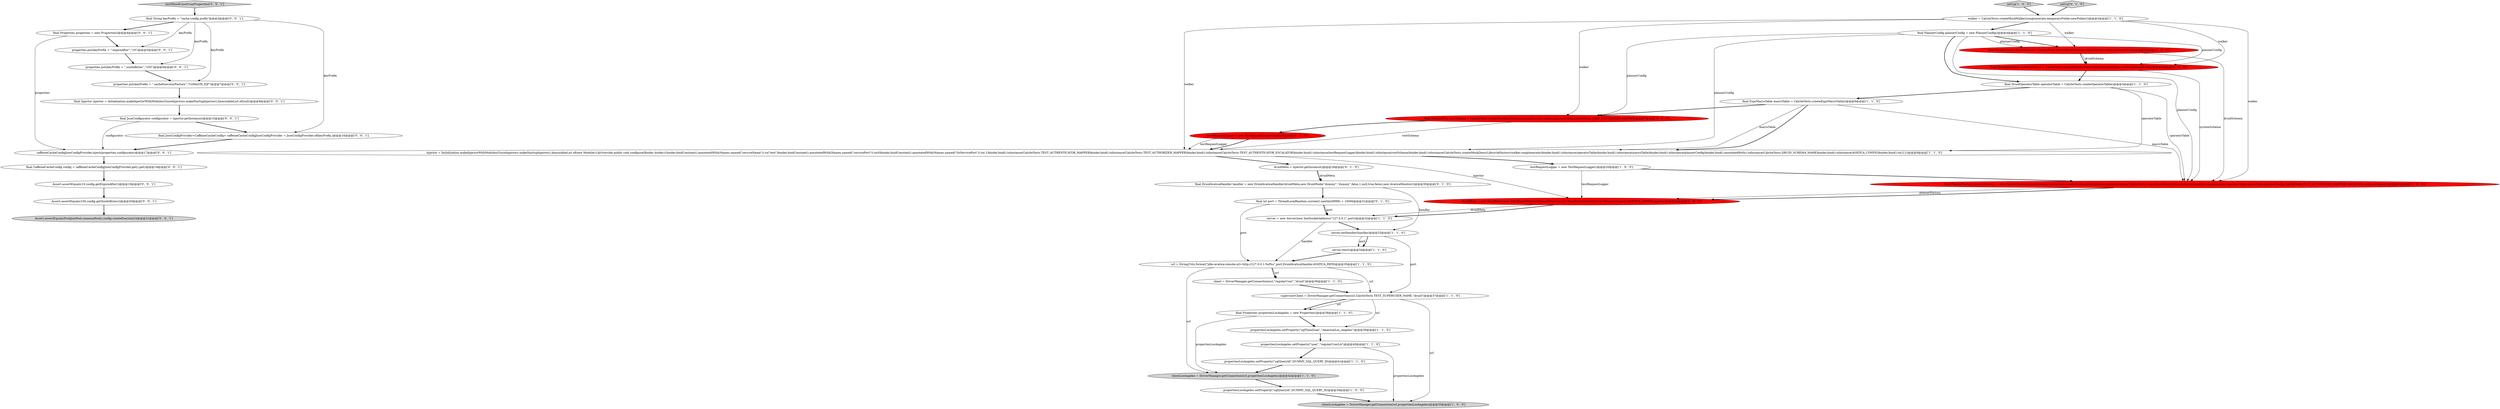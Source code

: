 digraph {
35 [style = filled, label = "Assert.assertEquals(10,config.getExpireAfter())@@@19@@@['0', '0', '1']", fillcolor = white, shape = ellipse image = "AAA0AAABBB3BBB"];
11 [style = filled, label = "final Properties propertiesLosAngeles = new Properties()@@@38@@@['1', '1', '0']", fillcolor = white, shape = ellipse image = "AAA0AAABBB1BBB"];
12 [style = filled, label = "client = DriverManager.getConnection(url,\"regularUser\",\"druid\")@@@36@@@['1', '1', '0']", fillcolor = white, shape = ellipse image = "AAA0AAABBB1BBB"];
14 [style = filled, label = "injector = Initialization.makeInjectorWithModules(GuiceInjectors.makeStartupInjector(),ImmutableList.of(new Module(){@Override public void configure(Binder binder){binder.bindConstant().annotatedWith(Names.named(\"serviceName\")).to(\"test\")binder.bindConstant().annotatedWith(Names.named(\"servicePort\")).to(0)binder.bindConstant().annotatedWith(Names.named(\"tlsServicePort\")).to(-1)binder.bind().toInstance(CalciteTests.TEST_AUTHENTICATOR_MAPPER)binder.bind().toInstance(CalciteTests.TEST_AUTHORIZER_MAPPER)binder.bind().toInstance(CalciteTests.TEST_AUTHENTICATOR_ESCALATOR)binder.bind().toInstance(testRequestLogger)binder.bind().toInstance(rootSchema)binder.bind().toInstance(CalciteTests.createMockQueryLifecycleFactory(walker,conglomerate))binder.bind().toInstance(operatorTable)binder.bind().toInstance(macroTable)binder.bind().toInstance(plannerConfig)binder.bind().annotatedWith().toInstance(CalciteTests.DRUID_SCHEMA_NAME)binder.bind().toInstance(AVATICA_CONFIG)binder.bind().to()}}))@@@9@@@['1', '1', '0']", fillcolor = white, shape = ellipse image = "AAA0AAABBB1BBB"];
15 [style = filled, label = "final ExprMacroTable macroTable = CalciteTests.createExprMacroTable()@@@6@@@['1', '1', '0']", fillcolor = white, shape = ellipse image = "AAA0AAABBB1BBB"];
29 [style = filled, label = "testRequestLogger = new TestRequestLogger()@@@8@@@['0', '1', '0']", fillcolor = red, shape = ellipse image = "AAA1AAABBB2BBB"];
1 [style = filled, label = "druidMeta = new DruidMeta(new SqlLifecycleFactory(plannerFactory,new NoopServiceEmitter(),testRequestLogger),AVATICA_CONFIG,injector)@@@22@@@['1', '0', '0']", fillcolor = red, shape = ellipse image = "AAA1AAABBB1BBB"];
9 [style = filled, label = "server.start()@@@34@@@['1', '1', '0']", fillcolor = white, shape = ellipse image = "AAA0AAABBB1BBB"];
30 [style = filled, label = "final Properties properties = new Properties()@@@4@@@['0', '0', '1']", fillcolor = white, shape = ellipse image = "AAA0AAABBB3BBB"];
23 [style = filled, label = "setUp['1', '0', '0']", fillcolor = lightgray, shape = diamond image = "AAA0AAABBB1BBB"];
42 [style = filled, label = "final Injector injector = Initialization.makeInjectorWithModules(GuiceInjectors.makeStartupInjector(),ImmutableList.of(null))@@@8@@@['0', '0', '1']", fillcolor = white, shape = ellipse image = "AAA0AAABBB3BBB"];
27 [style = filled, label = "final int port = ThreadLocalRandom.current().nextInt(9999) + 10000@@@31@@@['0', '1', '0']", fillcolor = white, shape = ellipse image = "AAA0AAABBB2BBB"];
7 [style = filled, label = "final DruidOperatorTable operatorTable = CalciteTests.createOperatorTable()@@@5@@@['1', '1', '0']", fillcolor = white, shape = ellipse image = "AAA0AAABBB1BBB"];
38 [style = filled, label = "testMixedCaseFromProperties['0', '0', '1']", fillcolor = lightgray, shape = diamond image = "AAA0AAABBB3BBB"];
2 [style = filled, label = "server.setHandler(handler)@@@33@@@['1', '1', '0']", fillcolor = white, shape = ellipse image = "AAA0AAABBB1BBB"];
22 [style = filled, label = "propertiesLosAngeles.setProperty(\"sqlQueryId\",DUMMY_SQL_QUERY_ID)@@@34@@@['1', '0', '0']", fillcolor = white, shape = ellipse image = "AAA0AAABBB1BBB"];
19 [style = filled, label = "clientLosAngeles = DriverManager.getConnection(url,propertiesLosAngeles)@@@42@@@['1', '1', '0']", fillcolor = lightgray, shape = ellipse image = "AAA0AAABBB1BBB"];
21 [style = filled, label = "propertiesLosAngeles.setProperty(\"user\",\"regularUserLA\")@@@40@@@['1', '1', '0']", fillcolor = white, shape = ellipse image = "AAA0AAABBB1BBB"];
24 [style = filled, label = "final SchemaPlus rootSchema = CalciteTests.createMockRootSchema(conglomerate,walker,plannerConfig,CalciteTests.TEST_AUTHORIZER_MAPPER)@@@7@@@['0', '1', '0']", fillcolor = red, shape = ellipse image = "AAA1AAABBB2BBB"];
31 [style = filled, label = "caffeineCacheConfigJsonConfigProvider.inject(properties,configurator)@@@17@@@['0', '0', '1']", fillcolor = white, shape = ellipse image = "AAA0AAABBB3BBB"];
39 [style = filled, label = "properties.put(keyPrefix + \".cacheExecutorFactory\",\"CoMmON_FjP\")@@@7@@@['0', '0', '1']", fillcolor = white, shape = ellipse image = "AAA0AAABBB3BBB"];
20 [style = filled, label = "final DruidSchema druidSchema = CalciteTests.createMockSchema(conglomerate,walker,plannerConfig)@@@5@@@['1', '0', '0']", fillcolor = red, shape = ellipse image = "AAA1AAABBB1BBB"];
18 [style = filled, label = "walker = CalciteTests.createMockWalker(conglomerate,temporaryFolder.newFolder())@@@3@@@['1', '1', '0']", fillcolor = white, shape = ellipse image = "AAA0AAABBB1BBB"];
5 [style = filled, label = "propertiesLosAngeles.setProperty(\"sqlTimeZone\",\"America/Los_Angeles\")@@@39@@@['1', '1', '0']", fillcolor = white, shape = ellipse image = "AAA0AAABBB1BBB"];
3 [style = filled, label = "propertiesLosAngeles.setProperty(\"sqlQueryId\",DUMMY_SQL_QUERY_ID)@@@41@@@['1', '1', '0']", fillcolor = white, shape = ellipse image = "AAA0AAABBB1BBB"];
28 [style = filled, label = "setUp['0', '1', '0']", fillcolor = lightgray, shape = diamond image = "AAA0AAABBB2BBB"];
4 [style = filled, label = "final PlannerConfig plannerConfig = new PlannerConfig()@@@4@@@['1', '1', '0']", fillcolor = white, shape = ellipse image = "AAA0AAABBB1BBB"];
17 [style = filled, label = "superuserClient = DriverManager.getConnection(url,CalciteTests.TEST_SUPERUSER_NAME,\"druid\")@@@37@@@['1', '1', '0']", fillcolor = white, shape = ellipse image = "AAA0AAABBB1BBB"];
26 [style = filled, label = "druidMeta = injector.getInstance()@@@29@@@['0', '1', '0']", fillcolor = white, shape = ellipse image = "AAA0AAABBB2BBB"];
13 [style = filled, label = "final SystemSchema systemSchema = CalciteTests.createMockSystemSchema(druidSchema,walker,plannerConfig)@@@6@@@['1', '0', '0']", fillcolor = red, shape = ellipse image = "AAA1AAABBB1BBB"];
43 [style = filled, label = "final CaffeineCacheConfig config = caffeineCacheConfigJsonConfigProvider.get().get()@@@18@@@['0', '0', '1']", fillcolor = white, shape = ellipse image = "AAA0AAABBB3BBB"];
8 [style = filled, label = "server = new Server(new InetSocketAddress(\"127.0.0.1\",port))@@@32@@@['1', '1', '0']", fillcolor = white, shape = ellipse image = "AAA0AAABBB1BBB"];
33 [style = filled, label = "final JsonConfigurator configurator = injector.getInstance()@@@15@@@['0', '0', '1']", fillcolor = white, shape = ellipse image = "AAA0AAABBB3BBB"];
34 [style = filled, label = "Assert.assertEquals(100,config.getSizeInBytes())@@@20@@@['0', '0', '1']", fillcolor = white, shape = ellipse image = "AAA0AAABBB3BBB"];
41 [style = filled, label = "final JsonConfigProvider<CaffeineCacheConfig> caffeineCacheConfigJsonConfigProvider = JsonConfigProvider.of(keyPrefix,)@@@16@@@['0', '0', '1']", fillcolor = white, shape = ellipse image = "AAA0AAABBB3BBB"];
0 [style = filled, label = "testRequestLogger = new TestRequestLogger()@@@20@@@['1', '0', '0']", fillcolor = white, shape = ellipse image = "AAA0AAABBB1BBB"];
6 [style = filled, label = "final PlannerFactory plannerFactory = new PlannerFactory(druidSchema,CalciteTests.createMockLookupSchema(),systemSchema,CalciteTests.createMockQueryLifecycleFactory(walker,conglomerate),operatorTable,macroTable,plannerConfig,CalciteTests.TEST_AUTHORIZER_MAPPER,CalciteTests.getJsonMapper())@@@21@@@['1', '0', '0']", fillcolor = red, shape = ellipse image = "AAA1AAABBB1BBB"];
25 [style = filled, label = "final DruidAvaticaHandler handler = new DruidAvaticaHandler(druidMeta,new DruidNode(\"dummy\",\"dummy\",false,1,null,true,false),new AvaticaMonitor())@@@30@@@['0', '1', '0']", fillcolor = white, shape = ellipse image = "AAA0AAABBB2BBB"];
16 [style = filled, label = "url = StringUtils.format(\"jdbc:avatica:remote:url=http://127.0.0.1:%d%s\",port,DruidAvaticaHandler.AVATICA_PATH)@@@35@@@['1', '1', '0']", fillcolor = white, shape = ellipse image = "AAA0AAABBB1BBB"];
36 [style = filled, label = "Assert.assertEquals(ForkJoinPool.commonPool(),config.createExecutor())@@@21@@@['0', '0', '1']", fillcolor = lightgray, shape = ellipse image = "AAA0AAABBB3BBB"];
10 [style = filled, label = "clientLosAngeles = DriverManager.getConnection(url,propertiesLosAngeles)@@@35@@@['1', '0', '0']", fillcolor = lightgray, shape = ellipse image = "AAA0AAABBB1BBB"];
40 [style = filled, label = "properties.put(keyPrefix + \".sizeInBytes\",\"100\")@@@6@@@['0', '0', '1']", fillcolor = white, shape = ellipse image = "AAA0AAABBB3BBB"];
37 [style = filled, label = "final String keyPrefix = \"cache.config.prefix\"@@@3@@@['0', '0', '1']", fillcolor = white, shape = ellipse image = "AAA0AAABBB3BBB"];
32 [style = filled, label = "properties.put(keyPrefix + \".expireAfter\",\"10\")@@@5@@@['0', '0', '1']", fillcolor = white, shape = ellipse image = "AAA0AAABBB3BBB"];
4->24 [style = solid, label="plannerConfig"];
27->16 [style = solid, label="port"];
2->9 [style = solid, label="port"];
14->1 [style = solid, label="injector"];
9->16 [style = bold, label=""];
4->6 [style = solid, label="plannerConfig"];
20->6 [style = solid, label="druidSchema"];
0->1 [style = solid, label="testRequestLogger"];
3->19 [style = bold, label=""];
43->35 [style = bold, label=""];
6->1 [style = solid, label="plannerFactory"];
29->14 [style = bold, label=""];
18->24 [style = solid, label="walker"];
4->13 [style = solid, label="plannerConfig"];
21->10 [style = solid, label="propertiesLosAngeles"];
7->6 [style = solid, label="operatorTable"];
18->20 [style = solid, label="walker"];
1->8 [style = solid, label="druidMeta"];
21->3 [style = bold, label=""];
29->14 [style = solid, label="testRequestLogger"];
28->18 [style = bold, label=""];
4->14 [style = solid, label="plannerConfig"];
33->41 [style = bold, label=""];
2->9 [style = bold, label=""];
5->21 [style = bold, label=""];
25->27 [style = bold, label=""];
17->5 [style = solid, label="url"];
18->4 [style = bold, label=""];
16->12 [style = solid, label="url"];
37->40 [style = solid, label="keyPrefix"];
38->37 [style = bold, label=""];
13->6 [style = solid, label="systemSchema"];
34->36 [style = bold, label=""];
15->6 [style = solid, label="macroTable"];
25->2 [style = solid, label="handler"];
35->34 [style = bold, label=""];
39->42 [style = bold, label=""];
19->22 [style = bold, label=""];
27->8 [style = bold, label=""];
7->14 [style = solid, label="operatorTable"];
20->13 [style = bold, label=""];
1->8 [style = bold, label=""];
26->25 [style = solid, label="druidMeta"];
15->14 [style = bold, label=""];
30->31 [style = solid, label="properties"];
37->30 [style = bold, label=""];
12->17 [style = bold, label=""];
8->16 [style = solid, label="handler"];
30->32 [style = bold, label=""];
17->11 [style = solid, label="url"];
4->7 [style = bold, label=""];
20->13 [style = solid, label="druidSchema"];
6->1 [style = bold, label=""];
11->5 [style = bold, label=""];
40->39 [style = bold, label=""];
8->2 [style = bold, label=""];
27->8 [style = solid, label="port"];
32->40 [style = bold, label=""];
4->20 [style = bold, label=""];
22->10 [style = bold, label=""];
2->17 [style = solid, label="port"];
31->43 [style = bold, label=""];
7->15 [style = bold, label=""];
41->31 [style = bold, label=""];
37->32 [style = solid, label="keyPrefix"];
18->6 [style = solid, label="walker"];
23->18 [style = bold, label=""];
18->13 [style = solid, label="walker"];
17->10 [style = solid, label="url"];
0->6 [style = bold, label=""];
26->25 [style = bold, label=""];
42->33 [style = bold, label=""];
16->17 [style = solid, label="url"];
11->19 [style = solid, label="propertiesLosAngeles"];
24->29 [style = bold, label=""];
14->26 [style = bold, label=""];
4->20 [style = solid, label="plannerConfig"];
33->31 [style = solid, label="configurator"];
16->19 [style = solid, label="url"];
14->0 [style = bold, label=""];
15->14 [style = solid, label="macroTable"];
37->41 [style = solid, label="keyPrefix"];
13->7 [style = bold, label=""];
24->14 [style = solid, label="rootSchema"];
15->24 [style = bold, label=""];
18->14 [style = solid, label="walker"];
16->12 [style = bold, label=""];
37->39 [style = solid, label="keyPrefix"];
17->11 [style = bold, label=""];
}
